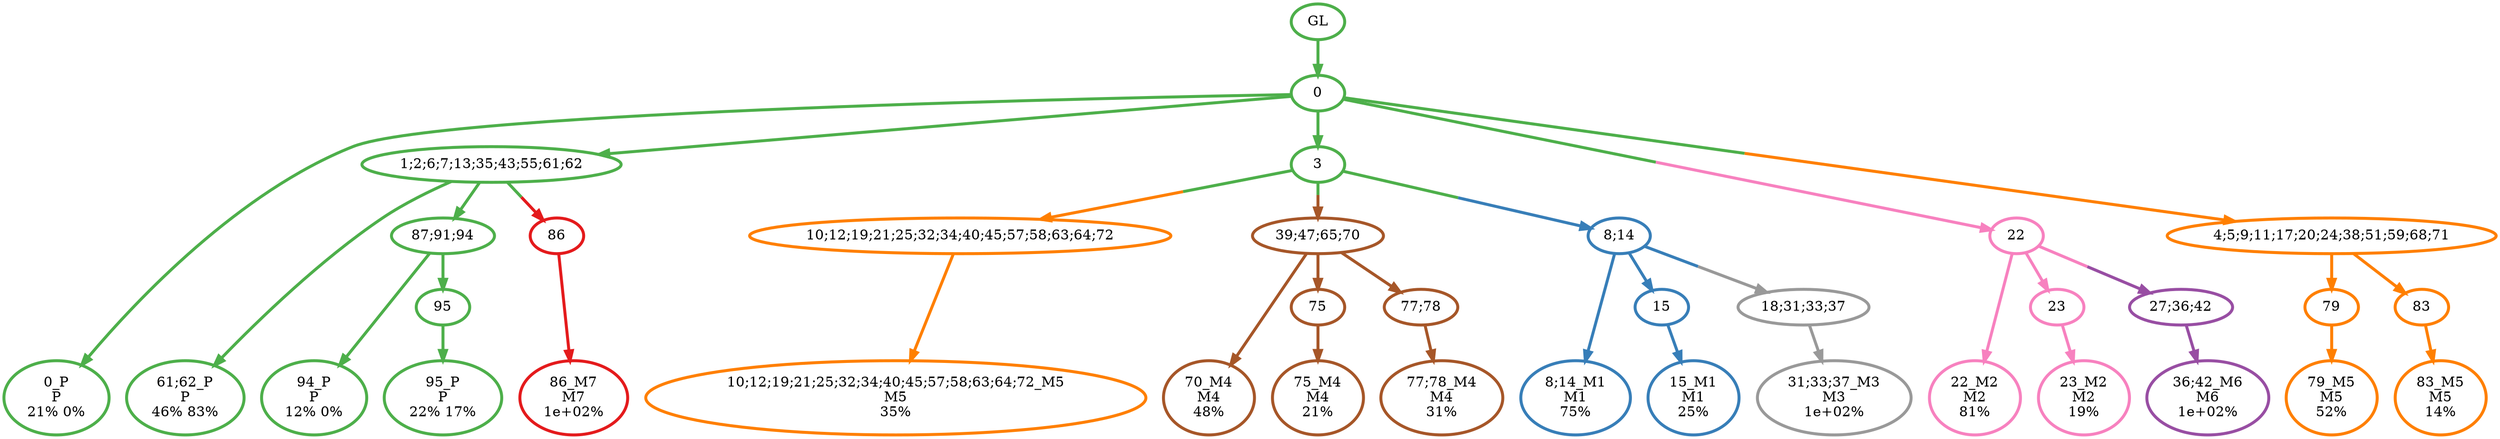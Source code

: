 digraph T {
	{
		rank=same
		34 [penwidth=3,colorscheme=set19,color=3,label="0_P\nP\n21% 0%"]
		32 [penwidth=3,colorscheme=set19,color=3,label="61;62_P\nP\n46% 83%"]
		30 [penwidth=3,colorscheme=set19,color=3,label="94_P\nP\n12% 0%"]
		28 [penwidth=3,colorscheme=set19,color=3,label="95_P\nP\n22% 17%"]
		26 [penwidth=3,colorscheme=set19,color=2,label="8;14_M1\nM1\n75%"]
		24 [penwidth=3,colorscheme=set19,color=2,label="15_M1\nM1\n25%"]
		22 [penwidth=3,colorscheme=set19,color=8,label="22_M2\nM2\n81%"]
		20 [penwidth=3,colorscheme=set19,color=8,label="23_M2\nM2\n19%"]
		19 [penwidth=3,colorscheme=set19,color=9,label="31;33;37_M3\nM3\n1e+02%"]
		18 [penwidth=3,colorscheme=set19,color=7,label="70_M4\nM4\n48%"]
		16 [penwidth=3,colorscheme=set19,color=7,label="75_M4\nM4\n21%"]
		14 [penwidth=3,colorscheme=set19,color=7,label="77;78_M4\nM4\n31%"]
		13 [penwidth=3,colorscheme=set19,color=5,label="10;12;19;21;25;32;34;40;45;57;58;63;64;72_M5\nM5\n35%"]
		11 [penwidth=3,colorscheme=set19,color=5,label="79_M5\nM5\n52%"]
		9 [penwidth=3,colorscheme=set19,color=5,label="83_M5\nM5\n14%"]
		8 [penwidth=3,colorscheme=set19,color=4,label="36;42_M6\nM6\n1e+02%"]
		7 [penwidth=3,colorscheme=set19,color=1,label="86_M7\nM7\n1e+02%"]
	}
	36 [penwidth=3,colorscheme=set19,color=3,label="GL"]
	35 [penwidth=3,colorscheme=set19,color=3,label="0"]
	33 [penwidth=3,colorscheme=set19,color=3,label="1;2;6;7;13;35;43;55;61;62"]
	31 [penwidth=3,colorscheme=set19,color=3,label="87;91;94"]
	29 [penwidth=3,colorscheme=set19,color=3,label="95"]
	27 [penwidth=3,colorscheme=set19,color=3,label="3"]
	25 [penwidth=3,colorscheme=set19,color=2,label="15"]
	23 [penwidth=3,colorscheme=set19,color=8,label="22"]
	21 [penwidth=3,colorscheme=set19,color=8,label="23"]
	17 [penwidth=3,colorscheme=set19,color=7,label="75"]
	15 [penwidth=3,colorscheme=set19,color=7,label="77;78"]
	12 [penwidth=3,colorscheme=set19,color=5,label="79"]
	10 [penwidth=3,colorscheme=set19,color=5,label="83"]
	6 [penwidth=3,colorscheme=set19,color=4,label="27;36;42"]
	5 [penwidth=3,colorscheme=set19,color=9,label="18;31;33;37"]
	4 [penwidth=3,colorscheme=set19,color=1,label="86"]
	3 [penwidth=3,colorscheme=set19,color=5,label="10;12;19;21;25;32;34;40;45;57;58;63;64;72"]
	2 [penwidth=3,colorscheme=set19,color=5,label="4;5;9;11;17;20;24;38;51;59;68;71"]
	1 [penwidth=3,colorscheme=set19,color=7,label="39;47;65;70"]
	0 [penwidth=3,colorscheme=set19,color=2,label="8;14"]
	36 -> 35 [penwidth=3,colorscheme=set19,color=3]
	35 -> 34 [penwidth=3,colorscheme=set19,color=3]
	35 -> 27 [penwidth=3,colorscheme=set19,color=3]
	35 -> 33 [penwidth=3,colorscheme=set19,color=3]
	35 -> 23 [penwidth=3,colorscheme=set19,color="3;0.5:8"]
	35 -> 2 [penwidth=3,colorscheme=set19,color="3;0.5:5"]
	33 -> 32 [penwidth=3,colorscheme=set19,color=3]
	33 -> 31 [penwidth=3,colorscheme=set19,color=3]
	33 -> 4 [penwidth=3,colorscheme=set19,color="3;0.5:1"]
	31 -> 30 [penwidth=3,colorscheme=set19,color=3]
	31 -> 29 [penwidth=3,colorscheme=set19,color=3]
	29 -> 28 [penwidth=3,colorscheme=set19,color=3]
	27 -> 3 [penwidth=3,colorscheme=set19,color="3;0.5:5"]
	27 -> 1 [penwidth=3,colorscheme=set19,color="3;0.5:7"]
	27 -> 0 [penwidth=3,colorscheme=set19,color="3;0.5:2"]
	25 -> 24 [penwidth=3,colorscheme=set19,color=2]
	23 -> 22 [penwidth=3,colorscheme=set19,color=8]
	23 -> 21 [penwidth=3,colorscheme=set19,color=8]
	23 -> 6 [penwidth=3,colorscheme=set19,color="8;0.5:4"]
	21 -> 20 [penwidth=3,colorscheme=set19,color=8]
	17 -> 16 [penwidth=3,colorscheme=set19,color=7]
	15 -> 14 [penwidth=3,colorscheme=set19,color=7]
	12 -> 11 [penwidth=3,colorscheme=set19,color=5]
	10 -> 9 [penwidth=3,colorscheme=set19,color=5]
	6 -> 8 [penwidth=3,colorscheme=set19,color=4]
	5 -> 19 [penwidth=3,colorscheme=set19,color=9]
	4 -> 7 [penwidth=3,colorscheme=set19,color=1]
	3 -> 13 [penwidth=3,colorscheme=set19,color=5]
	2 -> 12 [penwidth=3,colorscheme=set19,color=5]
	2 -> 10 [penwidth=3,colorscheme=set19,color=5]
	1 -> 18 [penwidth=3,colorscheme=set19,color=7]
	1 -> 17 [penwidth=3,colorscheme=set19,color=7]
	1 -> 15 [penwidth=3,colorscheme=set19,color=7]
	0 -> 26 [penwidth=3,colorscheme=set19,color=2]
	0 -> 25 [penwidth=3,colorscheme=set19,color=2]
	0 -> 5 [penwidth=3,colorscheme=set19,color="2;0.5:9"]
}
